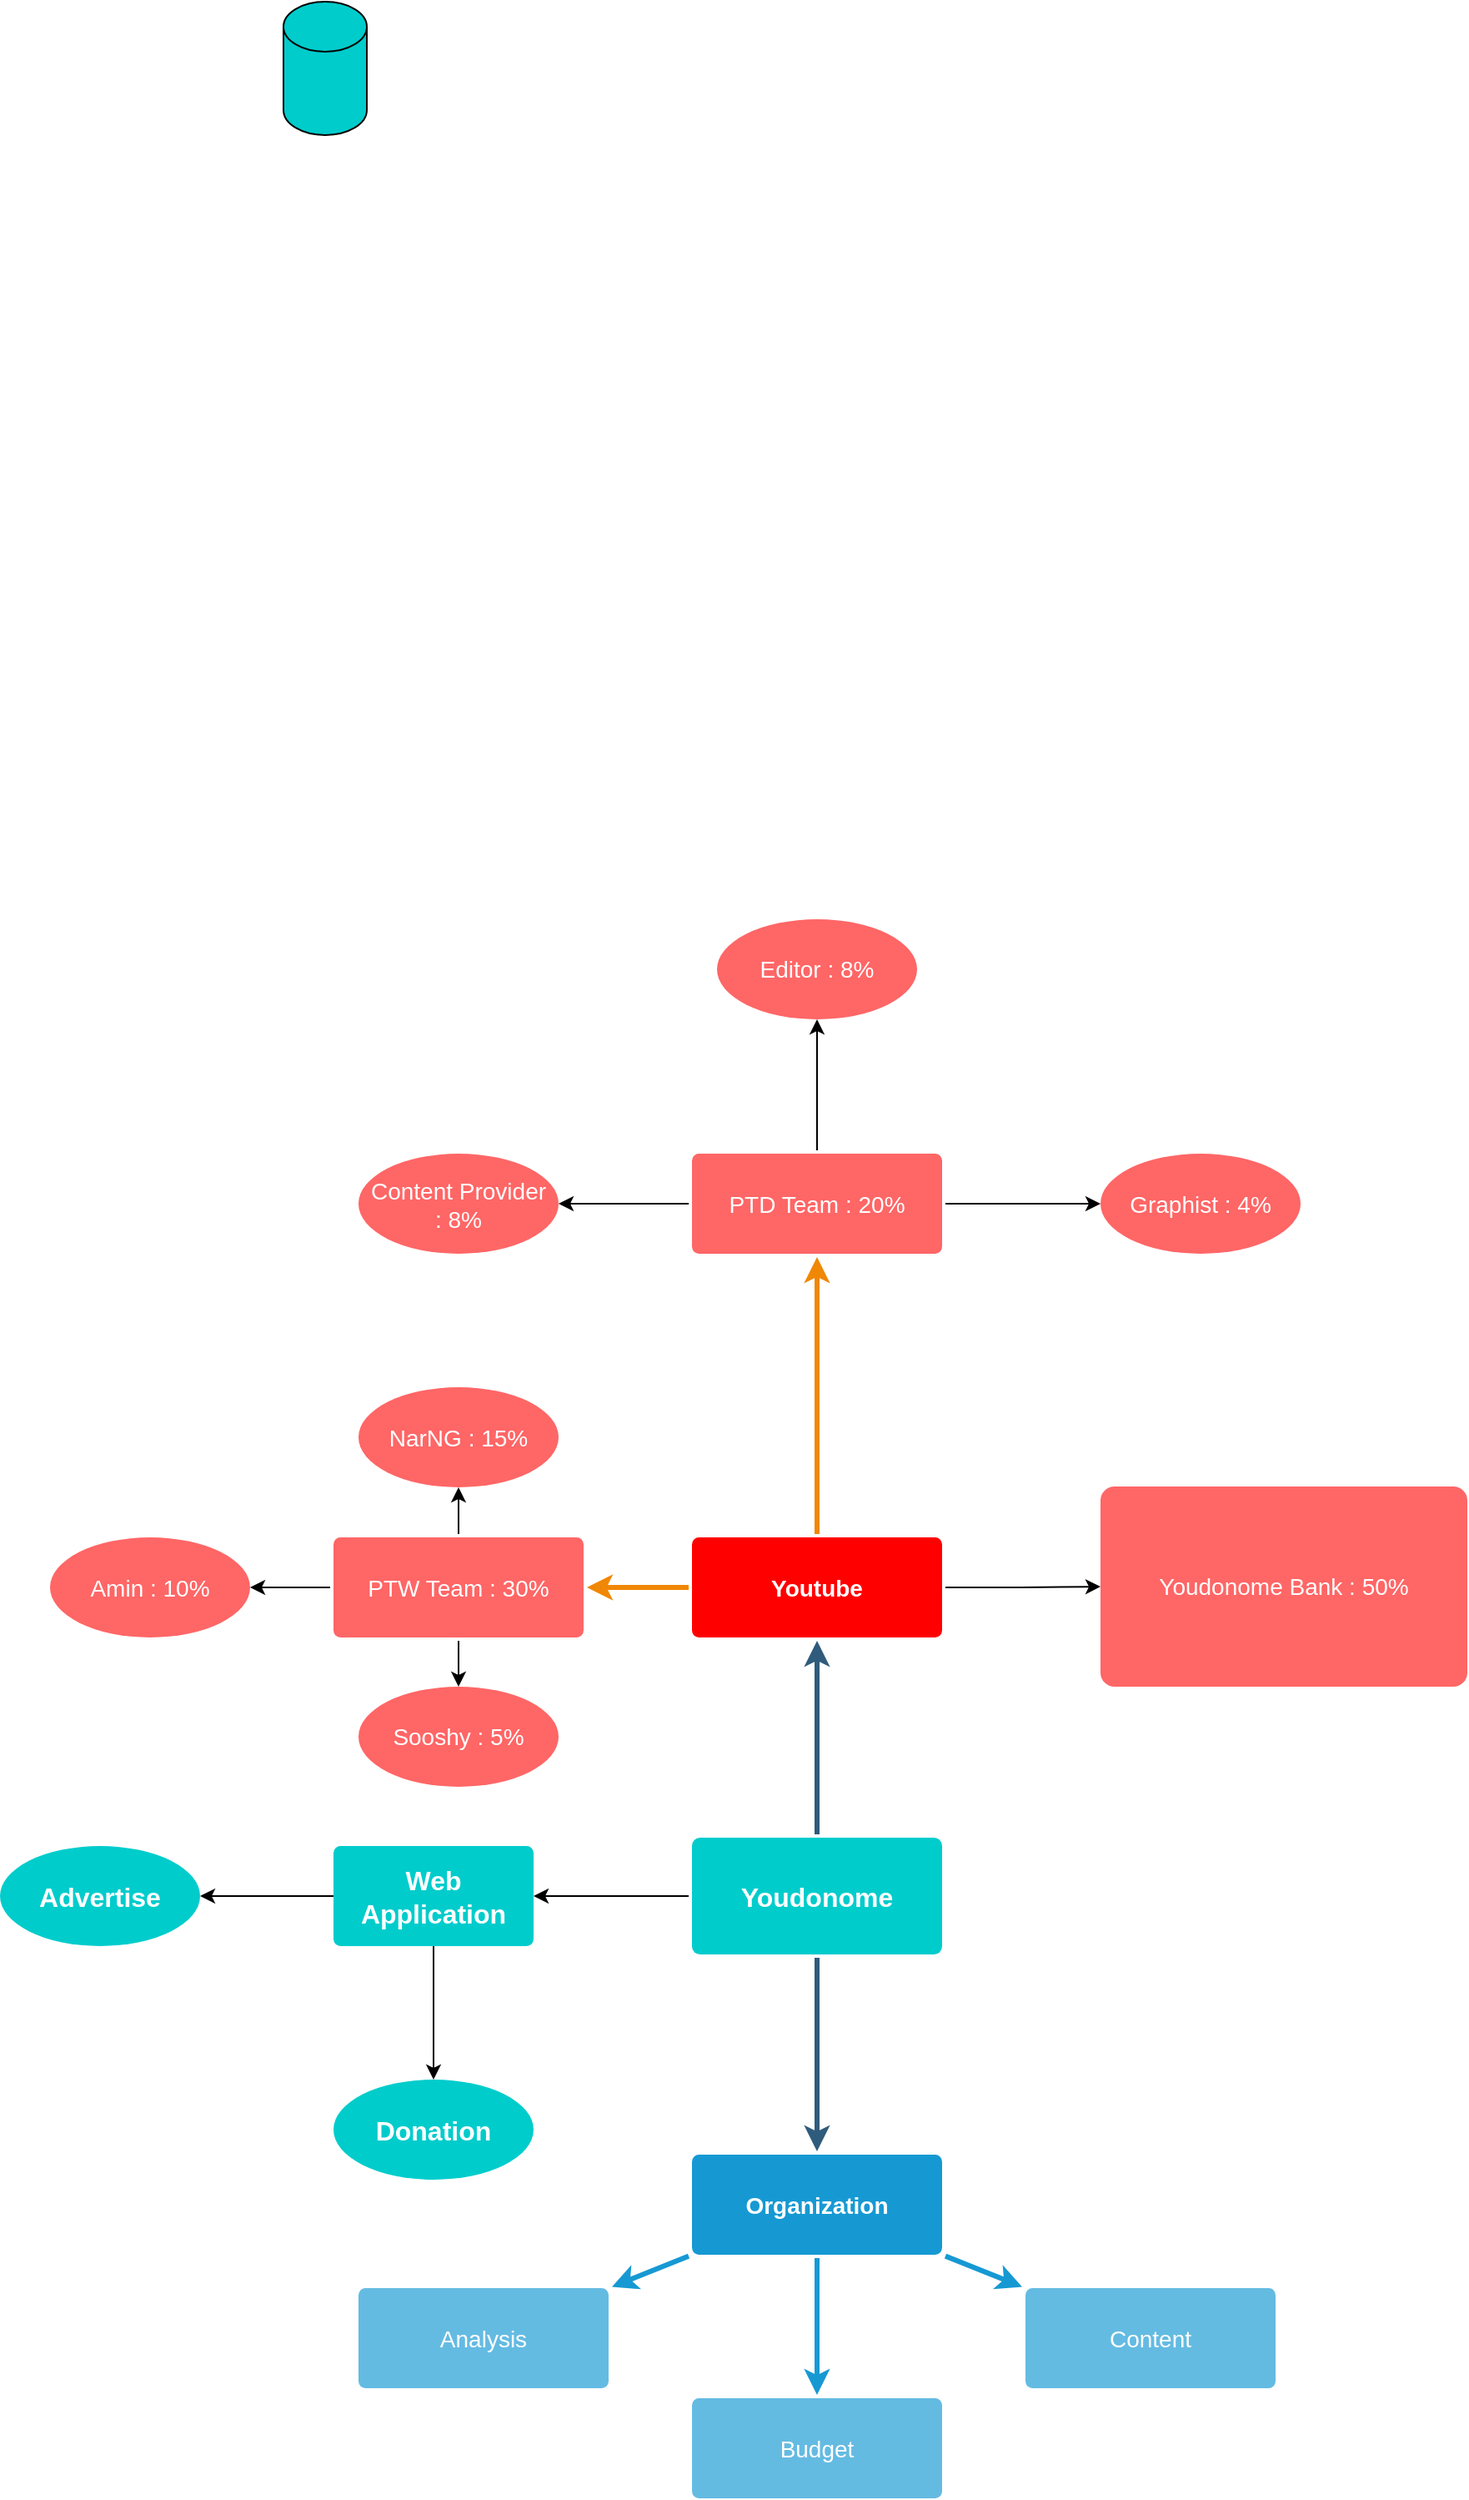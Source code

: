 <mxfile version="20.0.1" type="github">
  <diagram id="6a731a19-8d31-9384-78a2-239565b7b9f0" name="Page-1">
    <mxGraphModel dx="1422" dy="1621" grid="1" gridSize="10" guides="1" tooltips="1" connect="1" arrows="1" fold="1" page="1" pageScale="1" pageWidth="1169" pageHeight="827" background="none" math="0" shadow="0">
      <root>
        <mxCell id="0" />
        <mxCell id="1" parent="0" />
        <mxCell id="1745" value="" style="edgeStyle=none;rounded=0;jumpStyle=none;html=1;shadow=0;labelBackgroundColor=none;startArrow=none;startFill=0;endArrow=classic;endFill=1;jettySize=auto;orthogonalLoop=1;strokeColor=#2F5B7C;strokeWidth=3;fontFamily=Helvetica;fontSize=16;fontColor=#23445D;spacing=5;" parent="1" source="1749" target="1764" edge="1">
          <mxGeometry relative="1" as="geometry" />
        </mxCell>
        <mxCell id="1747" value="" style="edgeStyle=none;rounded=0;jumpStyle=none;html=1;shadow=0;labelBackgroundColor=none;startArrow=none;startFill=0;endArrow=classic;endFill=1;jettySize=auto;orthogonalLoop=1;strokeColor=#2F5B7C;strokeWidth=3;fontFamily=Helvetica;fontSize=16;fontColor=#23445D;spacing=5;" parent="1" source="1749" target="1760" edge="1">
          <mxGeometry relative="1" as="geometry" />
        </mxCell>
        <mxCell id="SAqM6wx6XVQJk3pnd-0u-1795" value="" style="edgeStyle=orthogonalEdgeStyle;rounded=0;orthogonalLoop=1;jettySize=auto;html=1;" edge="1" parent="1" source="1749" target="SAqM6wx6XVQJk3pnd-0u-1794">
          <mxGeometry relative="1" as="geometry" />
        </mxCell>
        <mxCell id="1749" value="Youdonome&lt;br&gt;" style="rounded=1;whiteSpace=wrap;html=1;shadow=0;labelBackgroundColor=none;strokeColor=none;strokeWidth=3;fillColor=#00CCCC;fontFamily=Helvetica;fontSize=16;fontColor=#FFFFFF;align=center;fontStyle=1;spacing=5;arcSize=7;perimeterSpacing=2;" parent="1" vertex="1">
          <mxGeometry x="495" y="380.5" width="150" height="70" as="geometry" />
        </mxCell>
        <mxCell id="1757" value="" style="edgeStyle=none;rounded=0;jumpStyle=none;html=1;shadow=0;labelBackgroundColor=none;startArrow=none;startFill=0;endArrow=classic;endFill=1;jettySize=auto;orthogonalLoop=1;strokeColor=#1699D3;strokeWidth=3;fontFamily=Helvetica;fontSize=14;fontColor=#FFFFFF;spacing=5;" parent="1" source="1760" target="1763" edge="1">
          <mxGeometry relative="1" as="geometry" />
        </mxCell>
        <mxCell id="1758" value="" style="edgeStyle=none;rounded=0;jumpStyle=none;html=1;shadow=0;labelBackgroundColor=none;startArrow=none;startFill=0;endArrow=classic;endFill=1;jettySize=auto;orthogonalLoop=1;strokeColor=#1699D3;strokeWidth=3;fontFamily=Helvetica;fontSize=14;fontColor=#FFFFFF;spacing=5;" parent="1" source="1760" target="1762" edge="1">
          <mxGeometry relative="1" as="geometry" />
        </mxCell>
        <mxCell id="1759" value="" style="edgeStyle=none;rounded=0;jumpStyle=none;html=1;shadow=0;labelBackgroundColor=none;startArrow=none;startFill=0;endArrow=classic;endFill=1;jettySize=auto;orthogonalLoop=1;strokeColor=#1699D3;strokeWidth=3;fontFamily=Helvetica;fontSize=14;fontColor=#FFFFFF;spacing=5;" parent="1" source="1760" target="1761" edge="1">
          <mxGeometry relative="1" as="geometry" />
        </mxCell>
        <mxCell id="1760" value="Organization" style="rounded=1;whiteSpace=wrap;html=1;shadow=0;labelBackgroundColor=none;strokeColor=none;strokeWidth=3;fillColor=#1699d3;fontFamily=Helvetica;fontSize=14;fontColor=#FFFFFF;align=center;spacing=5;fontStyle=1;arcSize=7;perimeterSpacing=2;" parent="1" vertex="1">
          <mxGeometry x="495" y="570.5" width="150" height="60" as="geometry" />
        </mxCell>
        <mxCell id="1761" value="Content" style="rounded=1;whiteSpace=wrap;html=1;shadow=0;labelBackgroundColor=none;strokeColor=none;strokeWidth=3;fillColor=#64bbe2;fontFamily=Helvetica;fontSize=14;fontColor=#FFFFFF;align=center;spacing=5;arcSize=7;perimeterSpacing=2;" parent="1" vertex="1">
          <mxGeometry x="695" y="650.5" width="150" height="60" as="geometry" />
        </mxCell>
        <mxCell id="1762" value="Budget" style="rounded=1;whiteSpace=wrap;html=1;shadow=0;labelBackgroundColor=none;strokeColor=none;strokeWidth=3;fillColor=#64bbe2;fontFamily=Helvetica;fontSize=14;fontColor=#FFFFFF;align=center;spacing=5;arcSize=7;perimeterSpacing=2;" parent="1" vertex="1">
          <mxGeometry x="495" y="716.5" width="150" height="60" as="geometry" />
        </mxCell>
        <mxCell id="1763" value="Analysis" style="rounded=1;whiteSpace=wrap;html=1;shadow=0;labelBackgroundColor=none;strokeColor=none;strokeWidth=3;fillColor=#64bbe2;fontFamily=Helvetica;fontSize=14;fontColor=#FFFFFF;align=center;spacing=5;arcSize=7;perimeterSpacing=2;" parent="1" vertex="1">
          <mxGeometry x="295" y="650.5" width="150" height="60" as="geometry" />
        </mxCell>
        <mxCell id="SAqM6wx6XVQJk3pnd-0u-1786" value="" style="edgeStyle=orthogonalEdgeStyle;rounded=0;orthogonalLoop=1;jettySize=auto;html=1;" edge="1" parent="1" source="1764" target="SAqM6wx6XVQJk3pnd-0u-1785">
          <mxGeometry relative="1" as="geometry" />
        </mxCell>
        <mxCell id="1764" value="Youtube" style="rounded=1;whiteSpace=wrap;html=1;shadow=0;labelBackgroundColor=none;strokeColor=none;strokeWidth=3;fillColor=#FF0000;fontFamily=Helvetica;fontSize=14;fontColor=#FFFFFF;align=center;spacing=5;fontStyle=1;arcSize=7;perimeterSpacing=2;" parent="1" vertex="1">
          <mxGeometry x="495" y="200.5" width="150" height="60" as="geometry" />
        </mxCell>
        <mxCell id="SAqM6wx6XVQJk3pnd-0u-1788" value="" style="edgeStyle=orthogonalEdgeStyle;rounded=0;orthogonalLoop=1;jettySize=auto;html=1;" edge="1" parent="1" source="1767" target="SAqM6wx6XVQJk3pnd-0u-1787">
          <mxGeometry relative="1" as="geometry" />
        </mxCell>
        <mxCell id="SAqM6wx6XVQJk3pnd-0u-1790" value="" style="edgeStyle=orthogonalEdgeStyle;rounded=0;orthogonalLoop=1;jettySize=auto;html=1;" edge="1" parent="1" source="1767" target="SAqM6wx6XVQJk3pnd-0u-1789">
          <mxGeometry relative="1" as="geometry" />
        </mxCell>
        <mxCell id="SAqM6wx6XVQJk3pnd-0u-1792" value="" style="edgeStyle=orthogonalEdgeStyle;rounded=0;orthogonalLoop=1;jettySize=auto;html=1;" edge="1" parent="1" source="1767" target="SAqM6wx6XVQJk3pnd-0u-1791">
          <mxGeometry relative="1" as="geometry" />
        </mxCell>
        <mxCell id="1767" value="PTD Team : 20%" style="rounded=1;whiteSpace=wrap;html=1;shadow=0;labelBackgroundColor=none;strokeColor=none;strokeWidth=3;fillColor=#FF6666;fontFamily=Helvetica;fontSize=14;fontColor=#FFFFFF;align=center;spacing=5;arcSize=7;perimeterSpacing=2;" parent="1" vertex="1">
          <mxGeometry x="495" y="-29.5" width="150" height="60" as="geometry" />
        </mxCell>
        <mxCell id="1768" value="" style="edgeStyle=none;rounded=0;jumpStyle=none;html=1;shadow=0;labelBackgroundColor=none;startArrow=none;startFill=0;endArrow=classic;endFill=1;jettySize=auto;orthogonalLoop=1;strokeColor=#F08705;strokeWidth=3;fontFamily=Helvetica;fontSize=14;fontColor=#FFFFFF;spacing=5;" parent="1" source="1764" target="1767" edge="1">
          <mxGeometry relative="1" as="geometry" />
        </mxCell>
        <mxCell id="SAqM6wx6XVQJk3pnd-0u-1780" value="" style="edgeStyle=orthogonalEdgeStyle;rounded=0;orthogonalLoop=1;jettySize=auto;html=1;" edge="1" parent="1" source="1769" target="SAqM6wx6XVQJk3pnd-0u-1779">
          <mxGeometry relative="1" as="geometry" />
        </mxCell>
        <mxCell id="SAqM6wx6XVQJk3pnd-0u-1782" value="" style="edgeStyle=orthogonalEdgeStyle;rounded=0;orthogonalLoop=1;jettySize=auto;html=1;" edge="1" parent="1" source="1769" target="SAqM6wx6XVQJk3pnd-0u-1781">
          <mxGeometry relative="1" as="geometry" />
        </mxCell>
        <mxCell id="SAqM6wx6XVQJk3pnd-0u-1784" value="" style="edgeStyle=orthogonalEdgeStyle;rounded=0;orthogonalLoop=1;jettySize=auto;html=1;" edge="1" parent="1" source="1769" target="SAqM6wx6XVQJk3pnd-0u-1783">
          <mxGeometry relative="1" as="geometry" />
        </mxCell>
        <mxCell id="1769" value="PTW Team : 30%" style="rounded=1;whiteSpace=wrap;html=1;shadow=0;labelBackgroundColor=none;strokeColor=none;strokeWidth=3;fillColor=#FF6666;fontFamily=Helvetica;fontSize=14;fontColor=#FFFFFF;align=center;spacing=5;arcSize=7;perimeterSpacing=2;" parent="1" vertex="1">
          <mxGeometry x="280" y="200.5" width="150" height="60" as="geometry" />
        </mxCell>
        <mxCell id="1770" value="" style="edgeStyle=none;rounded=0;jumpStyle=none;html=1;shadow=0;labelBackgroundColor=none;startArrow=none;startFill=0;endArrow=classic;endFill=1;jettySize=auto;orthogonalLoop=1;strokeColor=#F08705;strokeWidth=3;fontFamily=Helvetica;fontSize=14;fontColor=#FFFFFF;spacing=5;" parent="1" source="1764" target="1769" edge="1">
          <mxGeometry relative="1" as="geometry" />
        </mxCell>
        <mxCell id="SAqM6wx6XVQJk3pnd-0u-1779" value="NarNG : 15%" style="ellipse;whiteSpace=wrap;html=1;fontSize=14;fillColor=#FF6666;strokeColor=none;fontColor=#FFFFFF;rounded=1;shadow=0;labelBackgroundColor=none;strokeWidth=3;spacing=5;arcSize=7;" vertex="1" parent="1">
          <mxGeometry x="295" y="110.5" width="120" height="60" as="geometry" />
        </mxCell>
        <mxCell id="SAqM6wx6XVQJk3pnd-0u-1781" value="Amin : 10%" style="ellipse;whiteSpace=wrap;html=1;fontSize=14;fillColor=#FF6666;strokeColor=none;fontColor=#FFFFFF;rounded=1;shadow=0;labelBackgroundColor=none;strokeWidth=3;spacing=5;arcSize=7;" vertex="1" parent="1">
          <mxGeometry x="110" y="200.5" width="120" height="60" as="geometry" />
        </mxCell>
        <mxCell id="SAqM6wx6XVQJk3pnd-0u-1783" value="Sooshy : 5%" style="ellipse;whiteSpace=wrap;html=1;fontSize=14;fillColor=#FF6666;strokeColor=none;fontColor=#FFFFFF;rounded=1;shadow=0;labelBackgroundColor=none;strokeWidth=3;spacing=5;arcSize=7;" vertex="1" parent="1">
          <mxGeometry x="295" y="290" width="120" height="60" as="geometry" />
        </mxCell>
        <mxCell id="SAqM6wx6XVQJk3pnd-0u-1785" value="&lt;span style=&quot;font-weight: normal;&quot;&gt;Youdonome Bank : 50%&lt;/span&gt;" style="whiteSpace=wrap;html=1;fontSize=14;fillColor=#FF6666;strokeColor=none;fontColor=#FFFFFF;rounded=1;shadow=0;labelBackgroundColor=none;strokeWidth=3;spacing=5;fontStyle=1;arcSize=7;" vertex="1" parent="1">
          <mxGeometry x="740" y="170" width="220" height="120" as="geometry" />
        </mxCell>
        <mxCell id="SAqM6wx6XVQJk3pnd-0u-1787" value="Editor : 8%" style="ellipse;whiteSpace=wrap;html=1;fontSize=14;fillColor=#FF6666;strokeColor=none;fontColor=#FFFFFF;rounded=1;shadow=0;labelBackgroundColor=none;strokeWidth=3;spacing=5;arcSize=7;" vertex="1" parent="1">
          <mxGeometry x="510" y="-170" width="120" height="60" as="geometry" />
        </mxCell>
        <mxCell id="SAqM6wx6XVQJk3pnd-0u-1789" value="Content Provider : 8%" style="ellipse;whiteSpace=wrap;html=1;fontSize=14;fillColor=#FF6666;strokeColor=none;fontColor=#FFFFFF;rounded=1;shadow=0;labelBackgroundColor=none;strokeWidth=3;spacing=5;arcSize=7;" vertex="1" parent="1">
          <mxGeometry x="295" y="-29.5" width="120" height="60" as="geometry" />
        </mxCell>
        <mxCell id="SAqM6wx6XVQJk3pnd-0u-1791" value="Graphist : 4%" style="ellipse;whiteSpace=wrap;html=1;fontSize=14;fillColor=#FF6666;strokeColor=none;fontColor=#FFFFFF;rounded=1;shadow=0;labelBackgroundColor=none;strokeWidth=3;spacing=5;arcSize=7;" vertex="1" parent="1">
          <mxGeometry x="740" y="-29.5" width="120" height="60" as="geometry" />
        </mxCell>
        <mxCell id="SAqM6wx6XVQJk3pnd-0u-1797" value="" style="edgeStyle=orthogonalEdgeStyle;rounded=0;orthogonalLoop=1;jettySize=auto;html=1;" edge="1" parent="1" source="SAqM6wx6XVQJk3pnd-0u-1794" target="SAqM6wx6XVQJk3pnd-0u-1796">
          <mxGeometry relative="1" as="geometry" />
        </mxCell>
        <mxCell id="SAqM6wx6XVQJk3pnd-0u-1799" value="" style="edgeStyle=orthogonalEdgeStyle;rounded=0;orthogonalLoop=1;jettySize=auto;html=1;" edge="1" parent="1" source="SAqM6wx6XVQJk3pnd-0u-1794" target="SAqM6wx6XVQJk3pnd-0u-1798">
          <mxGeometry relative="1" as="geometry" />
        </mxCell>
        <mxCell id="SAqM6wx6XVQJk3pnd-0u-1794" value="Web Application" style="whiteSpace=wrap;html=1;fontSize=16;fillColor=#00CCCC;strokeColor=none;fontColor=#FFFFFF;rounded=1;shadow=0;labelBackgroundColor=none;strokeWidth=3;fontStyle=1;spacing=5;arcSize=7;" vertex="1" parent="1">
          <mxGeometry x="280" y="385.5" width="120" height="60" as="geometry" />
        </mxCell>
        <mxCell id="SAqM6wx6XVQJk3pnd-0u-1796" value="Advertise" style="ellipse;whiteSpace=wrap;html=1;fontSize=16;fillColor=#00CCCC;strokeColor=none;fontColor=#FFFFFF;rounded=1;shadow=0;labelBackgroundColor=none;strokeWidth=3;fontStyle=1;spacing=5;arcSize=7;" vertex="1" parent="1">
          <mxGeometry x="80" y="385.5" width="120" height="60" as="geometry" />
        </mxCell>
        <mxCell id="SAqM6wx6XVQJk3pnd-0u-1798" value="Donation" style="ellipse;whiteSpace=wrap;html=1;fontSize=16;fillColor=#00CCCC;strokeColor=none;fontColor=#FFFFFF;rounded=1;shadow=0;labelBackgroundColor=none;strokeWidth=3;fontStyle=1;spacing=5;arcSize=7;" vertex="1" parent="1">
          <mxGeometry x="280" y="525.5" width="120" height="60" as="geometry" />
        </mxCell>
        <mxCell id="SAqM6wx6XVQJk3pnd-0u-1800" value="" style="shape=cylinder3;whiteSpace=wrap;html=1;boundedLbl=1;backgroundOutline=1;size=15;fillColor=#00CCCC;" vertex="1" parent="1">
          <mxGeometry x="250" y="-720" width="50" height="80" as="geometry" />
        </mxCell>
      </root>
    </mxGraphModel>
  </diagram>
</mxfile>
